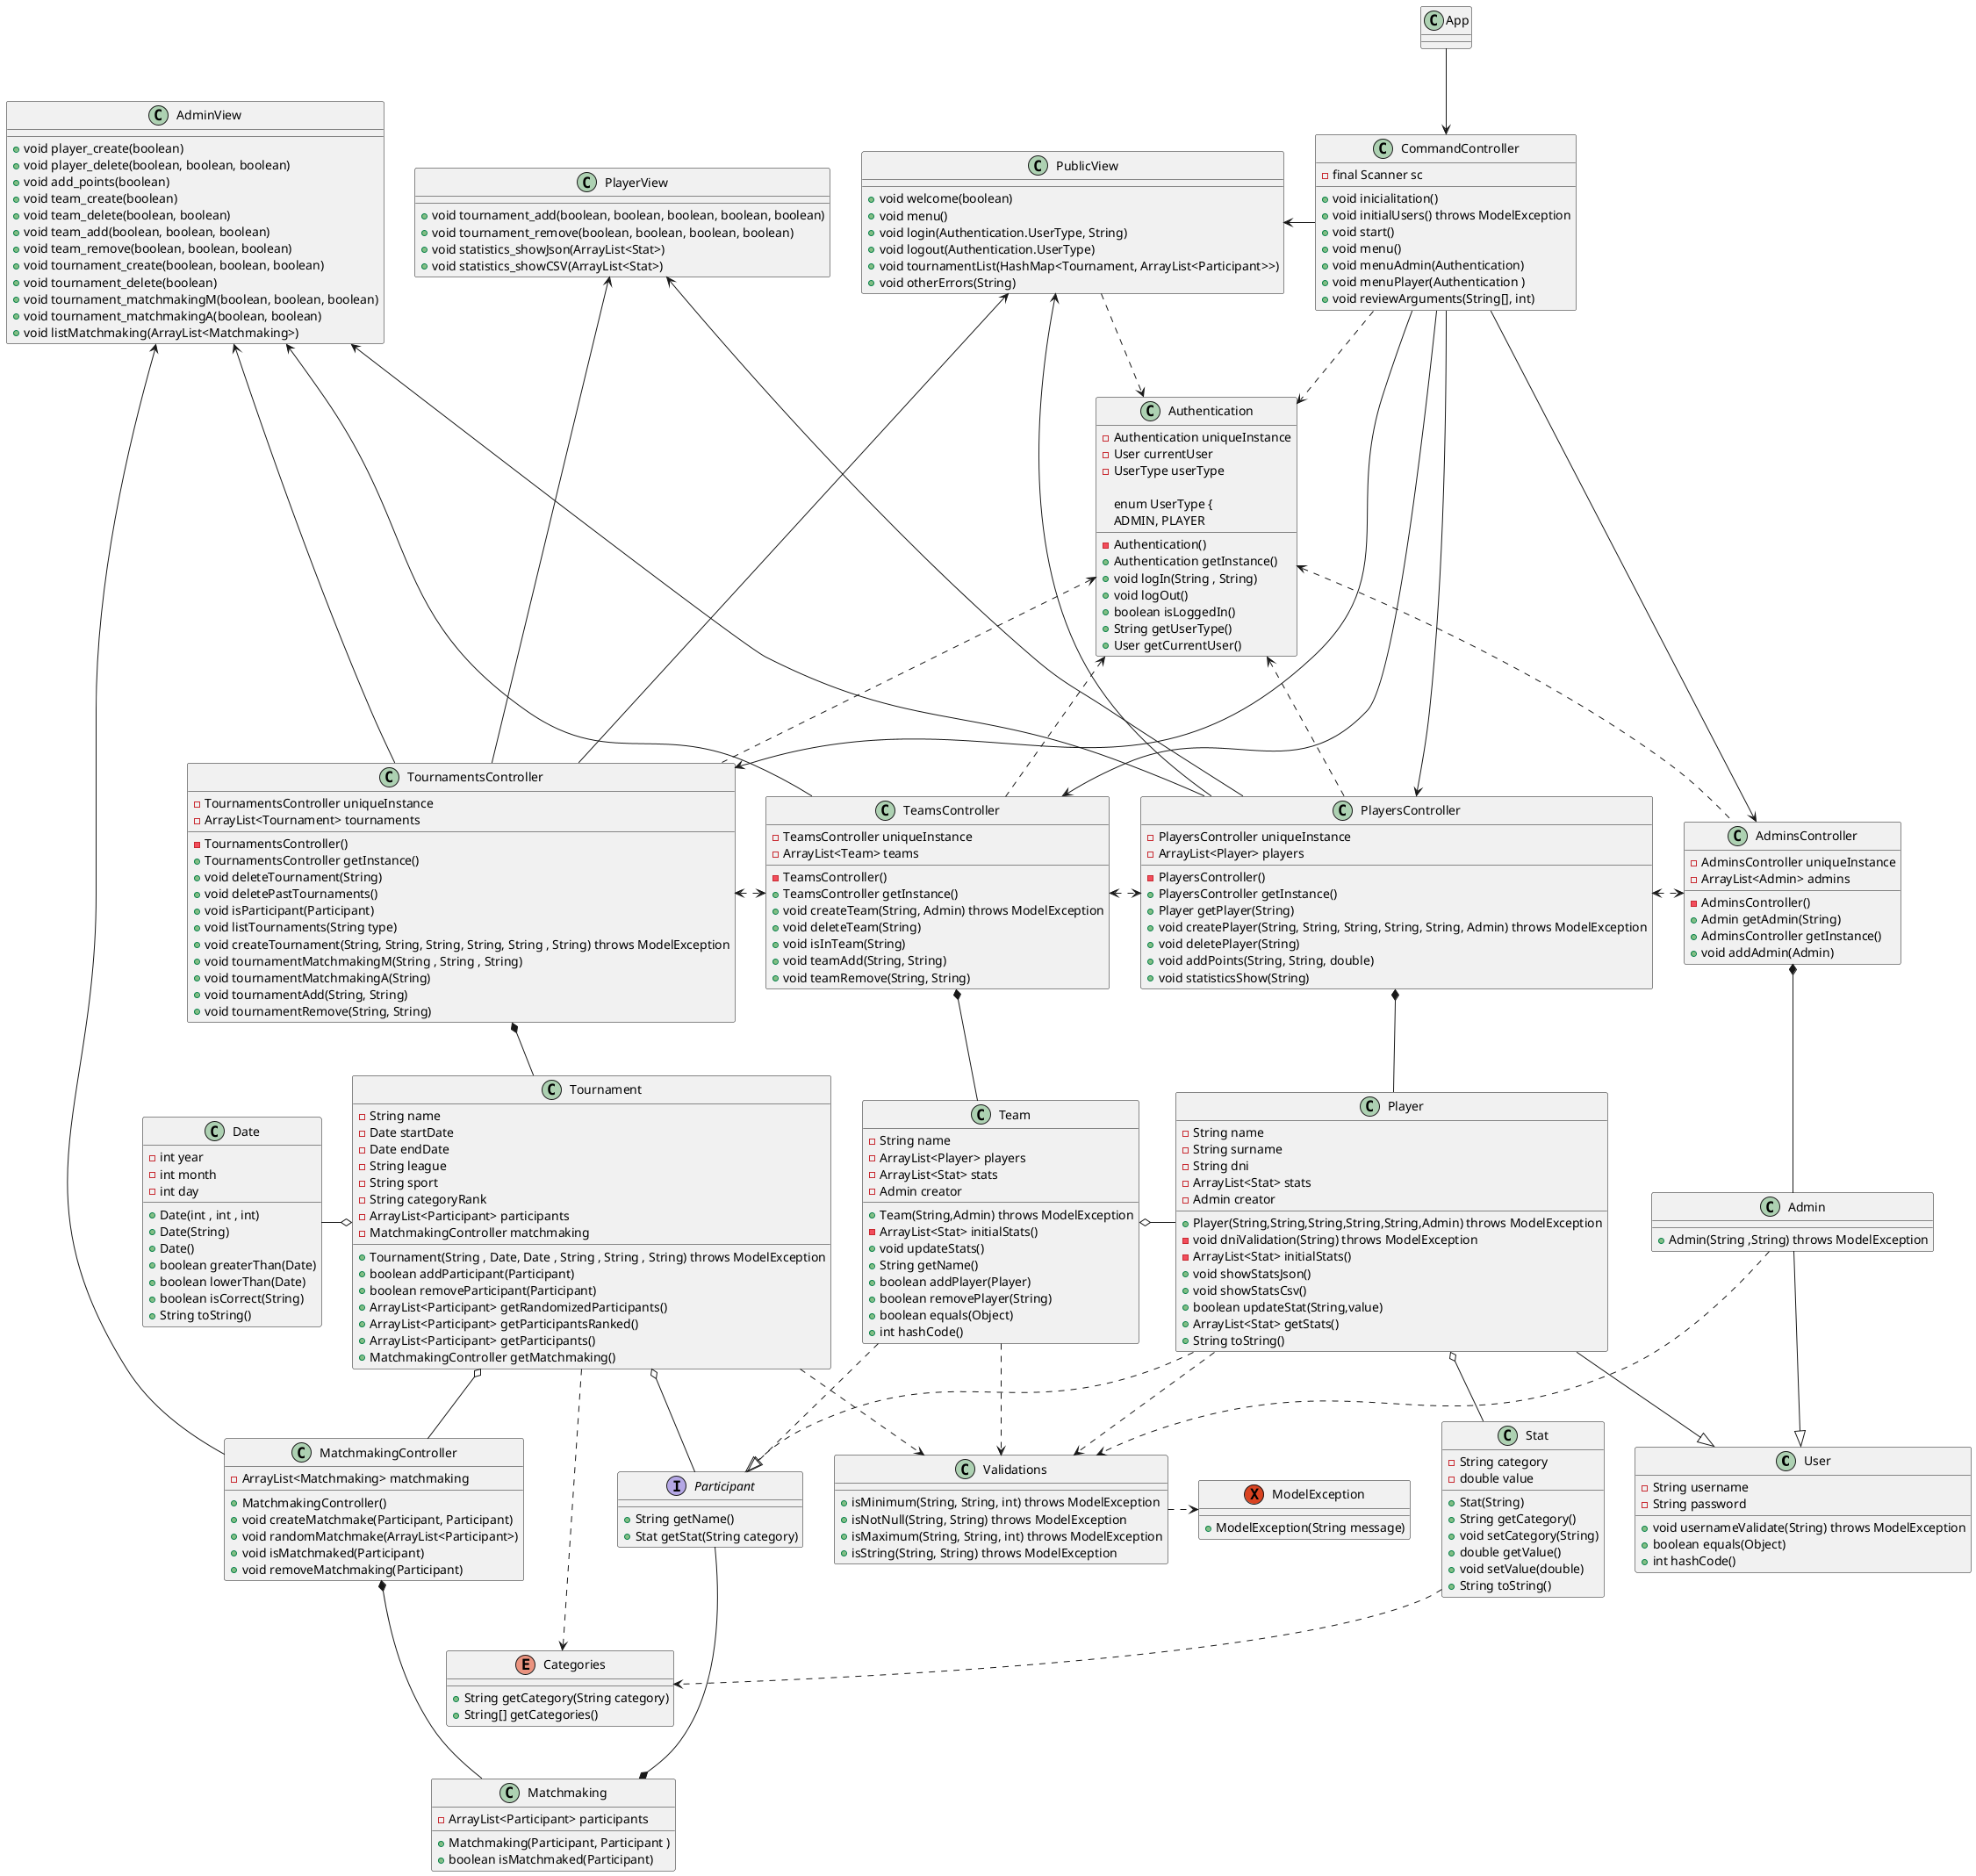 @startuml
class User {
    - String username
    - String password
    + void usernameValidate(String) throws ModelException
    + boolean equals(Object)
    + int hashCode()
}

class Player {
    - String name
    - String surname
    - String dni
    - ArrayList<Stat> stats
    - Admin creator
    + Player(String,String,String,String,String,Admin) throws ModelException
    - void dniValidation(String) throws ModelException
    - ArrayList<Stat> initialStats()
    + void showStatsJson()
    + void showStatsCsv()
    + boolean updateStat(String,value)
    + ArrayList<Stat> getStats()
    + String toString()
}

class Admin {
    + Admin(String ,String) throws ModelException
}

enum Categories {
    +String getCategory(String category)
    +String[] getCategories()
}

class Stat {
    - String category
    - double value
    + Stat(String)
    + String getCategory()
    + void setCategory(String)
    + double getValue()
    + void setValue(double)
    + String toString()
}

class Team {
    - String name
    - ArrayList<Player> players
    - ArrayList<Stat> stats
    - Admin creator
    + Team(String,Admin) throws ModelException
    - ArrayList<Stat> initialStats()
    + void updateStats()
    + String getName()
    + boolean addPlayer(Player)
    + boolean removePlayer(String)
    + boolean equals(Object)
    + int hashCode()
}

class Matchmaking {
    - ArrayList<Participant> participants
    + Matchmaking(Participant, Participant )
    + boolean isMatchmaked(Participant)
}

class Tournament {
    - String name
    - Date startDate
    - Date endDate
    - String league
    - String sport
    - String categoryRank
    - ArrayList<Participant> participants
    - MatchmakingController matchmaking
    + Tournament(String , Date, Date , String , String , String) throws ModelException
    + boolean addParticipant(Participant)
    + boolean removeParticipant(Participant)
    + ArrayList<Participant> getRandomizedParticipants()
    + ArrayList<Participant> getParticipantsRanked()
    + ArrayList<Participant> getParticipants()
    + MatchmakingController getMatchmaking()
}

class CommandController {
    - final Scanner sc
    + void inicialitation()
    + void initialUsers() throws ModelException
    + void start()
    + void menu()
    + void menuAdmin(Authentication)
    + void menuPlayer(Authentication )
    + void reviewArguments(String[], int)
}

class AdminsController {
    - AdminsController uniqueInstance
    - ArrayList<Admin> admins
    - AdminsController()
    + Admin getAdmin(String)
    + AdminsController getInstance()
    + void addAdmin(Admin)
}

class PlayersController {
    - PlayersController uniqueInstance
    - ArrayList<Player> players
    - PlayersController()
    + PlayersController getInstance()
    + Player getPlayer(String)
    + void createPlayer(String, String, String, String, String, Admin) throws ModelException
    + void deletePlayer(String)
    + void addPoints(String, String, double)
    + void statisticsShow(String)
}

class Authentication {
    - Authentication uniqueInstance
    - User currentUser
    - UserType userType
    - Authentication()
    + Authentication getInstance()
    + void logIn(String , String)
    + void logOut()
    + boolean isLoggedIn()
    + String getUserType()
    + User getCurrentUser()

    enum UserType {
        ADMIN, PLAYER

}

class TournamentsController {
    - TournamentsController uniqueInstance
    - ArrayList<Tournament> tournaments
    - TournamentsController()
    + TournamentsController getInstance()
    + void deleteTournament(String)
    + void deletePastTournaments()
    + void isParticipant(Participant)
    + void listTournaments(String type)
    + void createTournament(String, String, String, String, String , String) throws ModelException
    + void tournamentMatchmakingM(String , String , String)
    + void tournamentMatchmakingA(String)
    + void tournamentAdd(String, String)
    + void tournamentRemove(String, String)
}

class TeamsController {
    - TeamsController uniqueInstance
    - ArrayList<Team> teams
    - TeamsController()
    + TeamsController getInstance()
    + void createTeam(String, Admin) throws ModelException
    + void deleteTeam(String)
    + void isInTeam(String)
    + void teamAdd(String, String)
    + void teamRemove(String, String)
}

class MatchmakingController {
    - ArrayList<Matchmaking> matchmaking
    + MatchmakingController()
    + void createMatchmake(Participant, Participant)
    + void randomMatchmake(ArrayList<Participant>)
    + void isMatchmaked(Participant)
    + void removeMatchmaking(Participant)
}

class PlayerView {
    + void tournament_add(boolean, boolean, boolean, boolean, boolean)
    + void tournament_remove(boolean, boolean, boolean, boolean)
    + void statistics_showJson(ArrayList<Stat>)
    + void statistics_showCSV(ArrayList<Stat>)
}

class PublicView {
    + void welcome(boolean)
    + void menu()
    + void login(Authentication.UserType, String)
    + void logout(Authentication.UserType)
    + void tournamentList(HashMap<Tournament, ArrayList<Participant>>)
    + void otherErrors(String)
}

class AdminView {
    + void player_create(boolean)
    + void player_delete(boolean, boolean, boolean)
    + void add_points(boolean)
    + void team_create(boolean)
    + void team_delete(boolean, boolean)
    + void team_add(boolean, boolean, boolean)
    + void team_remove(boolean, boolean, boolean)
    + void tournament_create(boolean, boolean, boolean)
    + void tournament_delete(boolean)
    + void tournament_matchmakingM(boolean, boolean, boolean)
    + void tournament_matchmakingA(boolean, boolean)
    + void listMatchmaking(ArrayList<Matchmaking>)
}

interface Participant {
        + String getName()
        + Stat getStat(String category)
    }

Exception ModelException{
        + ModelException(String message)
    }

class Validations {
        + isMinimum(String, String, int) throws ModelException
        + isNotNull(String, String) throws ModelException
        + isMaximum(String, String, int) throws ModelException
        + isString(String, String) throws ModelException
    }

class Date {
        - int year
        - int month
        - int day
        + Date(int , int , int)
        + Date(String)
        + Date()
        + boolean greaterThan(Date)
        + boolean lowerThan(Date)
        + boolean isCorrect(String)
        + String toString()
    }

App --> CommandController
CommandController ---> TournamentsController
CommandController ---> TeamsController
CommandController ---> PlayersController
CommandController ---> AdminsController
PublicView <- CommandController
CommandController ..> Authentication
Authentication <. AdminsController
Authentication <. PlayersController
Authentication <... TeamsController
Authentication <... TournamentsController
TeamsController <.> PlayersController
AdminView <---- TeamsController
PlayersController <.> AdminsController
AdminView <---- PlayersController
AdminView <---- MatchmakingController
PlayerView <---- PlayersController
PublicView <---- PlayersController
PublicView ..> Authentication
TournamentsController <.> TeamsController
PublicView <---- TournamentsController
AdminView <---- TournamentsController
PlayerView <---- TournamentsController
TournamentsController *-- Tournament
Tournament o-- MatchmakingController
MatchmakingController *-- Matchmaking
AdminsController *-- Admin
PlayersController *-- Player
Player o-- Stat
Stat ..> Categories
TeamsController *-- Team
Team o- Player
Tournament o- Participant
Date -o Tournament
Tournament ..> Categories
Team ..|> Participant
Player ..|> Participant
Player --|> User
Admin --|> User
Participant ---* Matchmaking
Player ..> Validations
Admin ..> Validations
Team ..> Validations
Tournament ..> Validations
Validations .> ModelException

@enduml
